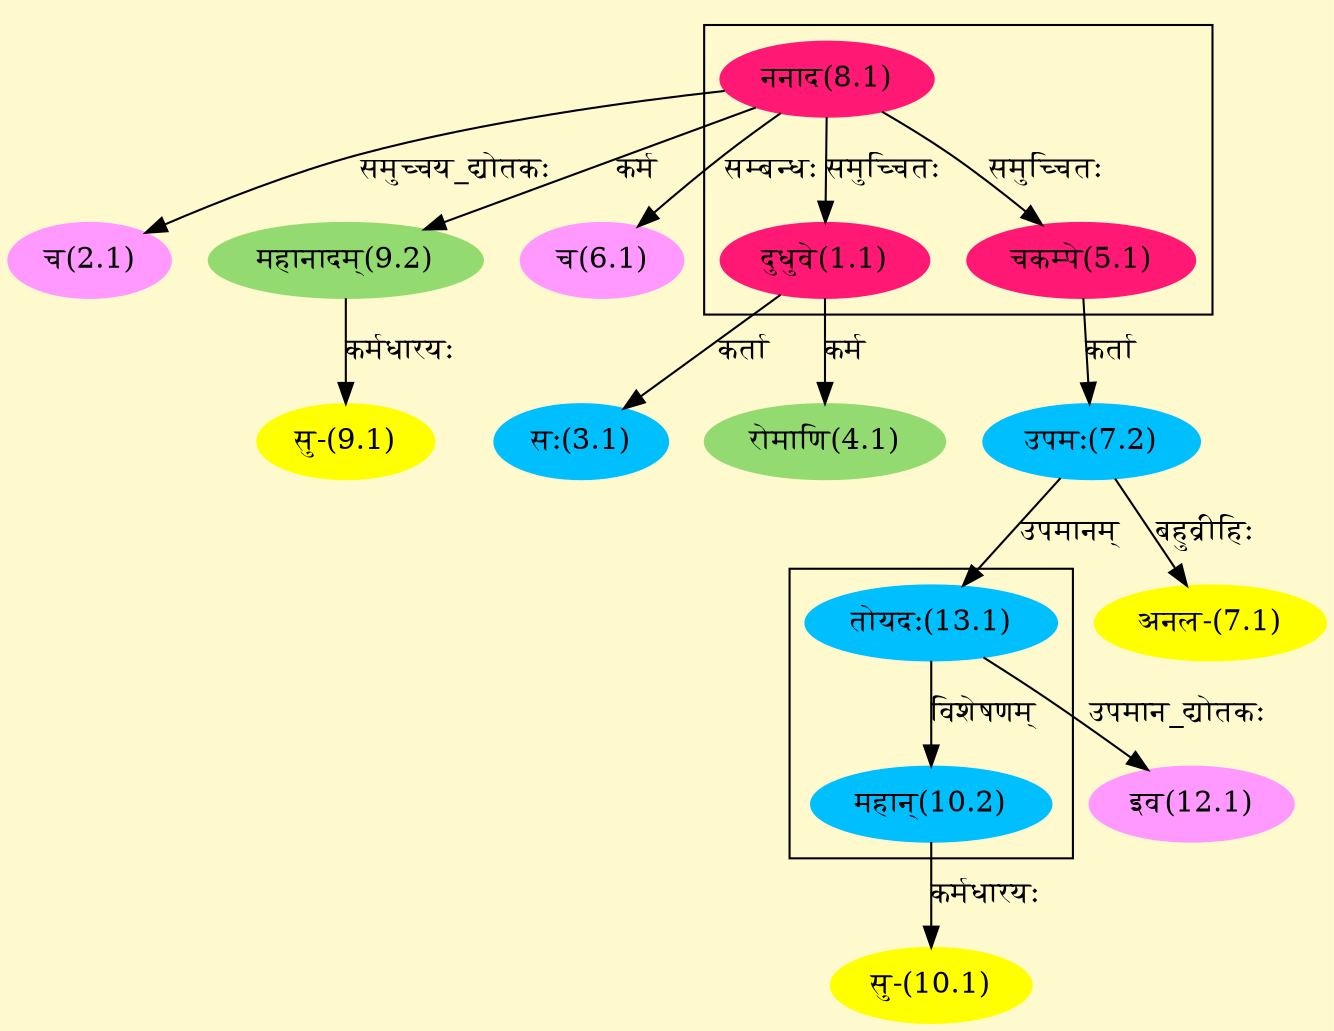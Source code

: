 digraph G{
rankdir=BT;
 compound=true;
 bgcolor="lemonchiffon1";

subgraph cluster_1{
Node1_1 [style=filled, color="#FF1975" label = "दुधुवे(1.1)"]
Node8_1 [style=filled, color="#FF1975" label = "ननाद(8.1)"]
Node5_1 [style=filled, color="#FF1975" label = "चकम्पे(5.1)"]

}

subgraph cluster_2{
Node10_2 [style=filled, color="#00BFFF" label = "महान्(10.2)"]
Node13_1 [style=filled, color="#00BFFF" label = "तोयदः(13.1)"]

}
Node2_1 [style=filled, color="#FF99FF" label = "च(2.1)"]
Node8_1 [style=filled, color="#FF1975" label = "ननाद(8.1)"]
Node3_1 [style=filled, color="#00BFFF" label = "सः(3.1)"]
Node1_1 [style=filled, color="#FF1975" label = "दुधुवे(1.1)"]
Node4_1 [style=filled, color="#93DB70" label = "रोमाणि(4.1)"]
Node6_1 [style=filled, color="#FF99FF" label = "च(6.1)"]
Node7_1 [style=filled, color="#FFFF00" label = "अनल-(7.1)"]
Node7_2 [style=filled, color="#00BFFF" label = "उपमः(7.2)"]
Node5_1 [style=filled, color="#FF1975" label = "चकम्पे(5.1)"]
Node [style=filled, color="" label = "()"]
Node9_1 [style=filled, color="#FFFF00" label = "सु-(9.1)"]
Node9_2 [style=filled, color="#93DB70" label = "महानादम्(9.2)"]
Node10_1 [style=filled, color="#FFFF00" label = "सु-(10.1)"]
Node10_2 [style=filled, color="#00BFFF" label = "महान्(10.2)"]
Node12_1 [style=filled, color="#FF99FF" label = "इव(12.1)"]
Node13_1 [style=filled, color="#00BFFF" label = "तोयदः(13.1)"]
/* Start of Relations section */

Node1_1 -> Node8_1 [  label="समुच्चितः"  dir="back" ]
Node2_1 -> Node8_1 [  label="समुच्चय_द्योतकः"  dir="back" ]
Node3_1 -> Node1_1 [  label="कर्ता"  dir="back" ]
Node4_1 -> Node1_1 [  label="कर्म"  dir="back" ]
Node5_1 -> Node8_1 [  label="समुच्चितः"  dir="back" ]
Node6_1 -> Node8_1 [  label="सम्बन्धः"  dir="back" ]
Node7_1 -> Node7_2 [  label="बहुव्रीहिः"  dir="back" ]
Node7_2 -> Node5_1 [  label="कर्ता"  dir="back" ]
Node9_1 -> Node9_2 [  label="कर्मधारयः"  dir="back" ]
Node9_2 -> Node8_1 [  label="कर्म"  dir="back" ]
Node10_1 -> Node10_2 [  label="कर्मधारयः"  dir="back" ]
Node10_2 -> Node13_1 [  label="विशेषणम्"  dir="back" ]
Node12_1 -> Node13_1 [  label="उपमान_द्योतकः"  dir="back" ]
Node13_1 -> Node7_2 [  label="उपमानम्"  dir="back" ]
}
